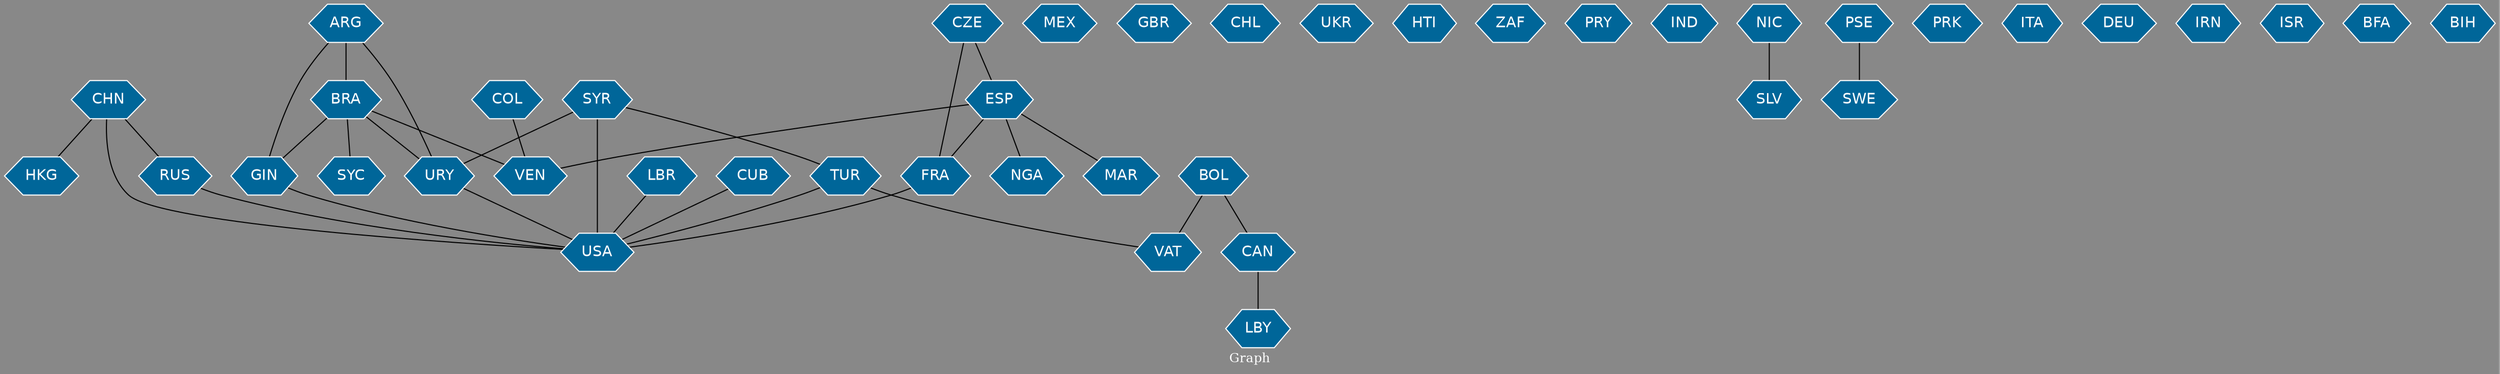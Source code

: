 // Countries together in item graph
graph {
	graph [bgcolor="#888888" fontcolor=white fontsize=12 label="Graph" outputorder=edgesfirst overlap=prism]
	node [color=white fillcolor="#006699" fontcolor=white fontname=Helvetica shape=hexagon style=filled]
	edge [arrowhead=open color=black fontcolor=white fontname=Courier fontsize=12]
		ESP [label=ESP]
		USA [label=USA]
		MEX [label=MEX]
		GBR [label=GBR]
		CHN [label=CHN]
		BRA [label=BRA]
		CHL [label=CHL]
		ARG [label=ARG]
		LBR [label=LBR]
		VAT [label=VAT]
		UKR [label=UKR]
		HKG [label=HKG]
		HTI [label=HTI]
		ZAF [label=ZAF]
		SYC [label=SYC]
		BOL [label=BOL]
		GIN [label=GIN]
		URY [label=URY]
		PRY [label=PRY]
		IND [label=IND]
		NIC [label=NIC]
		SLV [label=SLV]
		NGA [label=NGA]
		CUB [label=CUB]
		FRA [label=FRA]
		SWE [label=SWE]
		PSE [label=PSE]
		RUS [label=RUS]
		CZE [label=CZE]
		PRK [label=PRK]
		SYR [label=SYR]
		TUR [label=TUR]
		CAN [label=CAN]
		LBY [label=LBY]
		ITA [label=ITA]
		VEN [label=VEN]
		DEU [label=DEU]
		IRN [label=IRN]
		ISR [label=ISR]
		BFA [label=BFA]
		COL [label=COL]
		MAR [label=MAR]
		BIH [label=BIH]
			PSE -- SWE [weight=1]
			FRA -- USA [weight=1]
			SYR -- USA [weight=1]
			CZE -- ESP [weight=1]
			SYR -- TUR [weight=2]
			ESP -- VEN [weight=1]
			CHN -- USA [weight=2]
			ESP -- NGA [weight=1]
			CZE -- FRA [weight=1]
			ESP -- FRA [weight=1]
			URY -- USA [weight=1]
			ARG -- BRA [weight=5]
			TUR -- USA [weight=1]
			BOL -- CAN [weight=1]
			SYR -- URY [weight=3]
			GIN -- USA [weight=1]
			COL -- VEN [weight=1]
			TUR -- VAT [weight=1]
			CHN -- RUS [weight=1]
			RUS -- USA [weight=1]
			CAN -- LBY [weight=1]
			LBR -- USA [weight=2]
			CUB -- USA [weight=1]
			BRA -- VEN [weight=1]
			ARG -- GIN [weight=2]
			ESP -- MAR [weight=1]
			BRA -- SYC [weight=4]
			ARG -- URY [weight=1]
			BOL -- VAT [weight=2]
			BRA -- URY [weight=1]
			NIC -- SLV [weight=1]
			BRA -- GIN [weight=5]
			CHN -- HKG [weight=2]
}